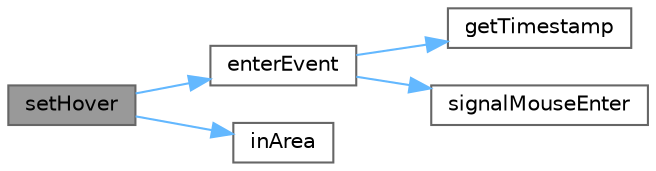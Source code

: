 digraph "setHover"
{
 // LATEX_PDF_SIZE
  bgcolor="transparent";
  edge [fontname=Helvetica,fontsize=10,labelfontname=Helvetica,labelfontsize=10];
  node [fontname=Helvetica,fontsize=10,shape=box,height=0.2,width=0.4];
  rankdir="LR";
  Node1 [id="Node000001",label="setHover",height=0.2,width=0.4,color="gray40", fillcolor="grey60", style="filled", fontcolor="black",tooltip="模拟悬浮状态"];
  Node1 -> Node2 [id="edge1_Node000001_Node000002",color="steelblue1",style="solid",tooltip=" "];
  Node2 [id="Node000002",label="enterEvent",height=0.2,width=0.4,color="grey40", fillcolor="white", style="filled",URL="$class_interactive_button_base.html#ae30868492e047dc485c73e92d33a0b1d",tooltip="鼠标进入事件"];
  Node2 -> Node3 [id="edge2_Node000002_Node000003",color="steelblue1",style="solid",tooltip=" "];
  Node3 [id="Node000003",label="getTimestamp",height=0.2,width=0.4,color="grey40", fillcolor="white", style="filled",URL="$class_interactive_button_base.html#ac736b96b79fa9899eda7c580f430325c",tooltip="获取现行时间戳，13位，精确到毫秒"];
  Node2 -> Node4 [id="edge3_Node000002_Node000004",color="steelblue1",style="solid",tooltip=" "];
  Node4 [id="Node000004",label="signalMouseEnter",height=0.2,width=0.4,color="grey40", fillcolor="white", style="filled",URL="$class_interactive_button_base.html#a6fba9534db8d777139949b6270cf665a",tooltip="鼠标进入"];
  Node1 -> Node5 [id="edge4_Node000001_Node000005",color="steelblue1",style="solid",tooltip=" "];
  Node5 [id="Node000005",label="inArea",height=0.2,width=0.4,color="grey40", fillcolor="white", style="filled",URL="$class_interactive_button_base.html#ae688d02b7d117fdedb8261b7b78e7ed4",tooltip="判断点是否在按钮区域内"];
}
